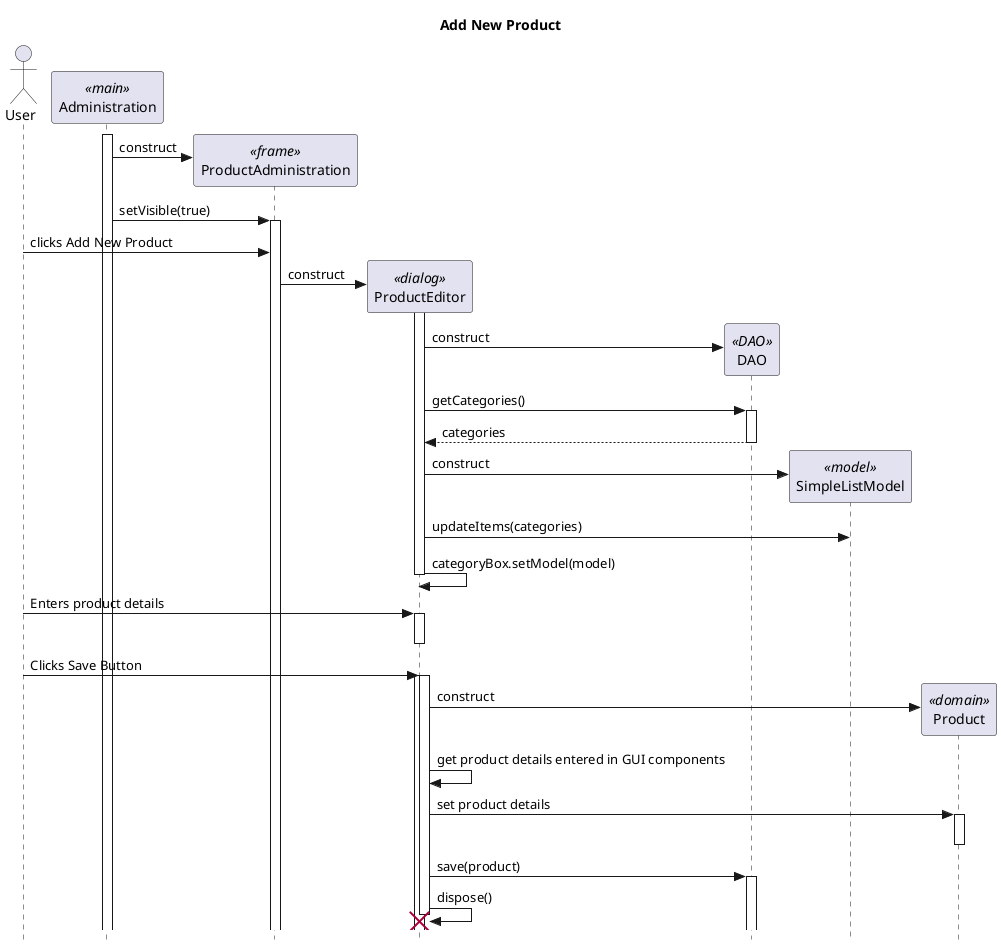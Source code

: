 @startuml


	skinparam {
		Style strictuml
		
	 
		
	 
	}
	 
	title Add New Product
	 
	actor User as user
	participant "Administration" as main <<main>>
	main++
	
    create "ProductAdministration" as menu <<frame>>
    main -> menu : construct
    
    main -> menu: setVisible(true)
    menu++
    
    user -> menu: clicks Add New Product
    
    create "ProductEditor" as editor <<dialog>>
  
    
    menu -> editor : construct
    editor++

   'creates a Data Access Object
   create "DAO" as dao <<DAO>>
   editor -> dao : construct
   
   editor -> dao: getCategories()
   dao++
   return categories
   
   'creates a SimpleListModel to help 
   create "SimpleListModel" as helper <<model>>
   editor -> helper : construct
   
   editor-> helper : updateItems(categories)
   editor -> editor : categoryBox.setModel(model)
   editor--

    user -> editor++ : Enters product details
    editor--
    
    user -> editor++ : Clicks Save Button
    editor++
    
    create "Product" as product <<domain>>
    editor -> product : construct
    
    editor -> editor: get product details entered in GUI components
    
    editor -> product++: set product details
    product--
    
    editor -> dao++ : save(product)
    editor->editor: dispose()
    destroy editor
    
    



@enduml

